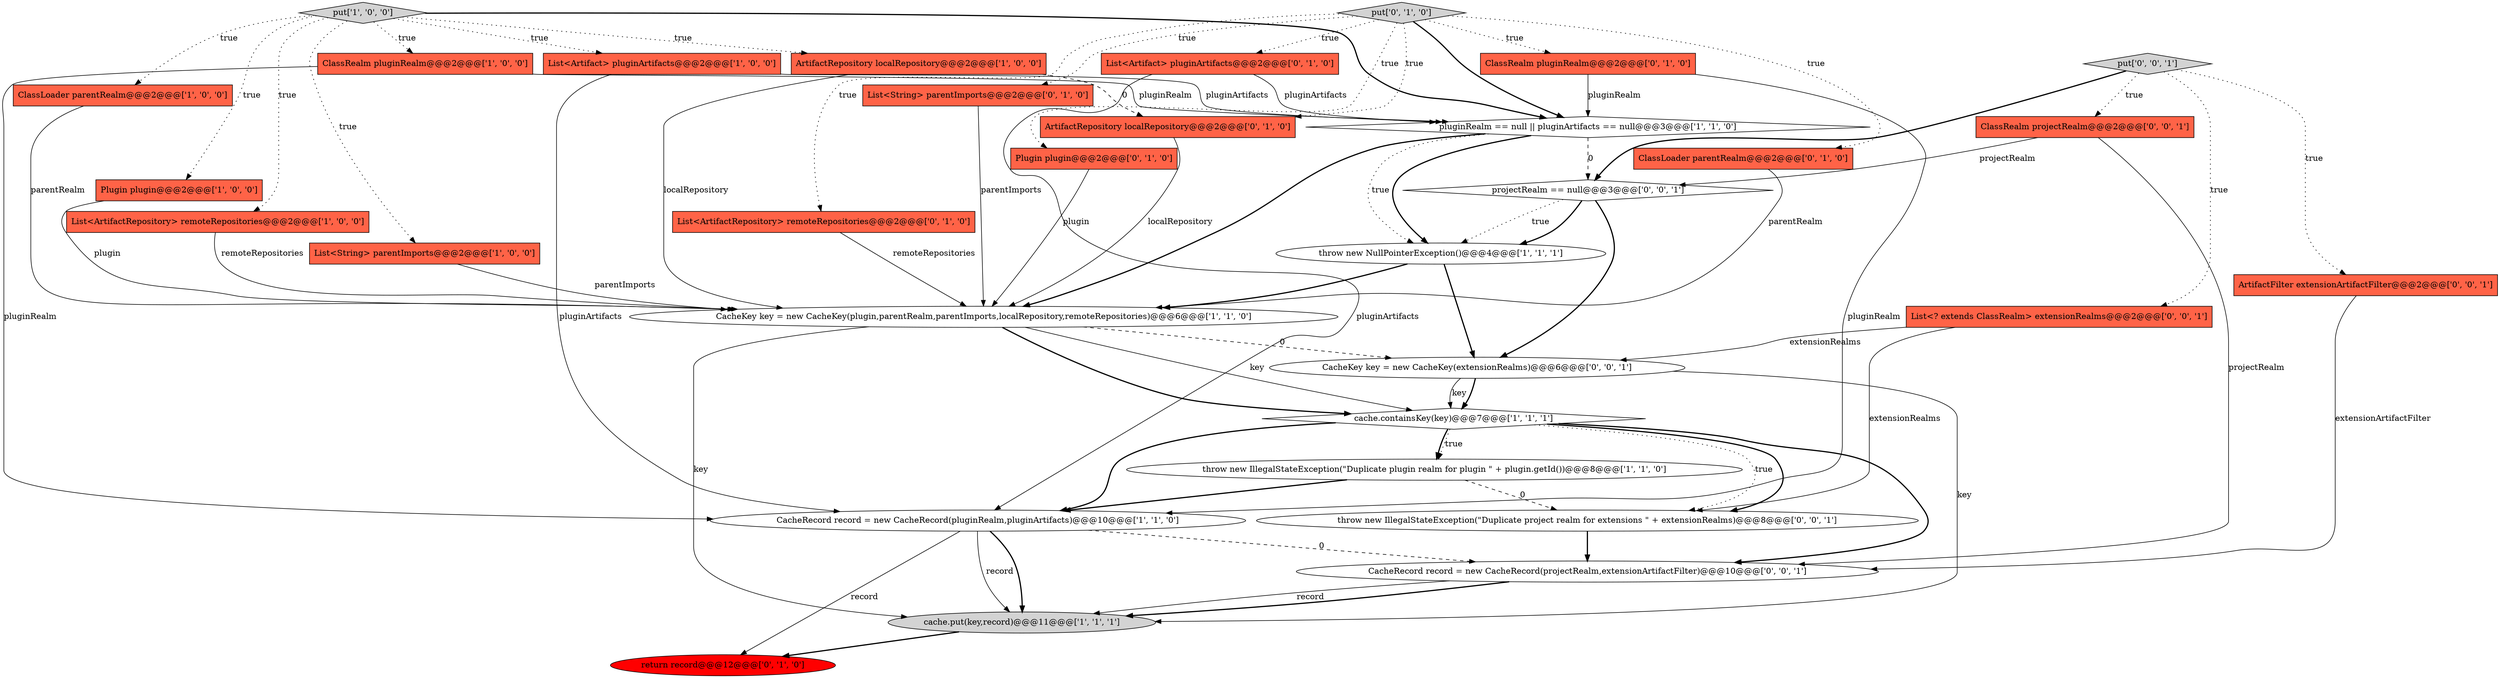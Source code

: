 digraph {
30 [style = filled, label = "ClassRealm projectRealm@@@2@@@['0', '0', '1']", fillcolor = tomato, shape = box image = "AAA0AAABBB3BBB"];
27 [style = filled, label = "CacheKey key = new CacheKey(extensionRealms)@@@6@@@['0', '0', '1']", fillcolor = white, shape = ellipse image = "AAA0AAABBB3BBB"];
18 [style = filled, label = "ClassRealm pluginRealm@@@2@@@['0', '1', '0']", fillcolor = tomato, shape = box image = "AAA0AAABBB2BBB"];
13 [style = filled, label = "ClassLoader parentRealm@@@2@@@['1', '0', '0']", fillcolor = tomato, shape = box image = "AAA0AAABBB1BBB"];
15 [style = filled, label = "ClassLoader parentRealm@@@2@@@['0', '1', '0']", fillcolor = tomato, shape = box image = "AAA0AAABBB2BBB"];
4 [style = filled, label = "throw new NullPointerException()@@@4@@@['1', '1', '1']", fillcolor = white, shape = ellipse image = "AAA0AAABBB1BBB"];
16 [style = filled, label = "return record@@@12@@@['0', '1', '0']", fillcolor = red, shape = ellipse image = "AAA1AAABBB2BBB"];
3 [style = filled, label = "CacheRecord record = new CacheRecord(pluginRealm,pluginArtifacts)@@@10@@@['1', '1', '0']", fillcolor = white, shape = ellipse image = "AAA0AAABBB1BBB"];
6 [style = filled, label = "List<Artifact> pluginArtifacts@@@2@@@['1', '0', '0']", fillcolor = tomato, shape = box image = "AAA0AAABBB1BBB"];
25 [style = filled, label = "throw new IllegalStateException(\"Duplicate project realm for extensions \" + extensionRealms)@@@8@@@['0', '0', '1']", fillcolor = white, shape = ellipse image = "AAA0AAABBB3BBB"];
21 [style = filled, label = "List<Artifact> pluginArtifacts@@@2@@@['0', '1', '0']", fillcolor = tomato, shape = box image = "AAA0AAABBB2BBB"];
9 [style = filled, label = "ClassRealm pluginRealm@@@2@@@['1', '0', '0']", fillcolor = tomato, shape = box image = "AAA0AAABBB1BBB"];
12 [style = filled, label = "pluginRealm == null || pluginArtifacts == null@@@3@@@['1', '1', '0']", fillcolor = white, shape = diamond image = "AAA0AAABBB1BBB"];
11 [style = filled, label = "Plugin plugin@@@2@@@['1', '0', '0']", fillcolor = tomato, shape = box image = "AAA0AAABBB1BBB"];
29 [style = filled, label = "ArtifactFilter extensionArtifactFilter@@@2@@@['0', '0', '1']", fillcolor = tomato, shape = box image = "AAA0AAABBB3BBB"];
7 [style = filled, label = "List<ArtifactRepository> remoteRepositories@@@2@@@['1', '0', '0']", fillcolor = tomato, shape = box image = "AAA0AAABBB1BBB"];
5 [style = filled, label = "throw new IllegalStateException(\"Duplicate plugin realm for plugin \" + plugin.getId())@@@8@@@['1', '1', '0']", fillcolor = white, shape = ellipse image = "AAA0AAABBB1BBB"];
14 [style = filled, label = "ArtifactRepository localRepository@@@2@@@['1', '0', '0']", fillcolor = tomato, shape = box image = "AAA1AAABBB1BBB"];
20 [style = filled, label = "List<ArtifactRepository> remoteRepositories@@@2@@@['0', '1', '0']", fillcolor = tomato, shape = box image = "AAA0AAABBB2BBB"];
22 [style = filled, label = "ArtifactRepository localRepository@@@2@@@['0', '1', '0']", fillcolor = tomato, shape = box image = "AAA1AAABBB2BBB"];
19 [style = filled, label = "List<String> parentImports@@@2@@@['0', '1', '0']", fillcolor = tomato, shape = box image = "AAA0AAABBB2BBB"];
23 [style = filled, label = "put['0', '1', '0']", fillcolor = lightgray, shape = diamond image = "AAA0AAABBB2BBB"];
24 [style = filled, label = "projectRealm == null@@@3@@@['0', '0', '1']", fillcolor = white, shape = diamond image = "AAA0AAABBB3BBB"];
28 [style = filled, label = "List<? extends ClassRealm> extensionRealms@@@2@@@['0', '0', '1']", fillcolor = tomato, shape = box image = "AAA0AAABBB3BBB"];
1 [style = filled, label = "put['1', '0', '0']", fillcolor = lightgray, shape = diamond image = "AAA0AAABBB1BBB"];
26 [style = filled, label = "CacheRecord record = new CacheRecord(projectRealm,extensionArtifactFilter)@@@10@@@['0', '0', '1']", fillcolor = white, shape = ellipse image = "AAA0AAABBB3BBB"];
8 [style = filled, label = "List<String> parentImports@@@2@@@['1', '0', '0']", fillcolor = tomato, shape = box image = "AAA0AAABBB1BBB"];
10 [style = filled, label = "cache.put(key,record)@@@11@@@['1', '1', '1']", fillcolor = lightgray, shape = ellipse image = "AAA0AAABBB1BBB"];
31 [style = filled, label = "put['0', '0', '1']", fillcolor = lightgray, shape = diamond image = "AAA0AAABBB3BBB"];
17 [style = filled, label = "Plugin plugin@@@2@@@['0', '1', '0']", fillcolor = tomato, shape = box image = "AAA0AAABBB2BBB"];
2 [style = filled, label = "CacheKey key = new CacheKey(plugin,parentRealm,parentImports,localRepository,remoteRepositories)@@@6@@@['1', '1', '0']", fillcolor = white, shape = ellipse image = "AAA0AAABBB1BBB"];
0 [style = filled, label = "cache.containsKey(key)@@@7@@@['1', '1', '1']", fillcolor = white, shape = diamond image = "AAA0AAABBB1BBB"];
0->3 [style = bold, label=""];
5->3 [style = bold, label=""];
6->12 [style = solid, label="pluginArtifacts"];
2->10 [style = solid, label="key"];
0->5 [style = dotted, label="true"];
0->26 [style = bold, label=""];
3->10 [style = solid, label="record"];
14->2 [style = solid, label="localRepository"];
20->2 [style = solid, label="remoteRepositories"];
30->26 [style = solid, label="projectRealm"];
26->10 [style = solid, label="record"];
23->22 [style = dotted, label="true"];
27->0 [style = bold, label=""];
26->10 [style = bold, label=""];
3->26 [style = dashed, label="0"];
24->4 [style = dotted, label="true"];
31->24 [style = bold, label=""];
1->11 [style = dotted, label="true"];
23->21 [style = dotted, label="true"];
28->25 [style = solid, label="extensionRealms"];
2->27 [style = dashed, label="0"];
14->22 [style = dashed, label="0"];
18->12 [style = solid, label="pluginRealm"];
5->25 [style = dashed, label="0"];
4->2 [style = bold, label=""];
1->14 [style = dotted, label="true"];
23->19 [style = dotted, label="true"];
30->24 [style = solid, label="projectRealm"];
17->2 [style = solid, label="plugin"];
19->2 [style = solid, label="parentImports"];
28->27 [style = solid, label="extensionRealms"];
9->12 [style = solid, label="pluginRealm"];
0->25 [style = dotted, label="true"];
9->3 [style = solid, label="pluginRealm"];
6->3 [style = solid, label="pluginArtifacts"];
29->26 [style = solid, label="extensionArtifactFilter"];
21->3 [style = solid, label="pluginArtifacts"];
1->7 [style = dotted, label="true"];
1->13 [style = dotted, label="true"];
22->2 [style = solid, label="localRepository"];
31->30 [style = dotted, label="true"];
3->10 [style = bold, label=""];
23->20 [style = dotted, label="true"];
12->2 [style = bold, label=""];
2->0 [style = bold, label=""];
24->4 [style = bold, label=""];
13->2 [style = solid, label="parentRealm"];
23->18 [style = dotted, label="true"];
11->2 [style = solid, label="plugin"];
12->4 [style = bold, label=""];
31->28 [style = dotted, label="true"];
10->16 [style = bold, label=""];
0->25 [style = bold, label=""];
1->9 [style = dotted, label="true"];
12->24 [style = dashed, label="0"];
4->27 [style = bold, label=""];
25->26 [style = bold, label=""];
1->8 [style = dotted, label="true"];
1->12 [style = bold, label=""];
27->0 [style = solid, label="key"];
18->3 [style = solid, label="pluginRealm"];
1->6 [style = dotted, label="true"];
23->15 [style = dotted, label="true"];
7->2 [style = solid, label="remoteRepositories"];
12->4 [style = dotted, label="true"];
23->12 [style = bold, label=""];
31->29 [style = dotted, label="true"];
23->17 [style = dotted, label="true"];
15->2 [style = solid, label="parentRealm"];
8->2 [style = solid, label="parentImports"];
24->27 [style = bold, label=""];
2->0 [style = solid, label="key"];
3->16 [style = solid, label="record"];
0->5 [style = bold, label=""];
21->12 [style = solid, label="pluginArtifacts"];
27->10 [style = solid, label="key"];
}
